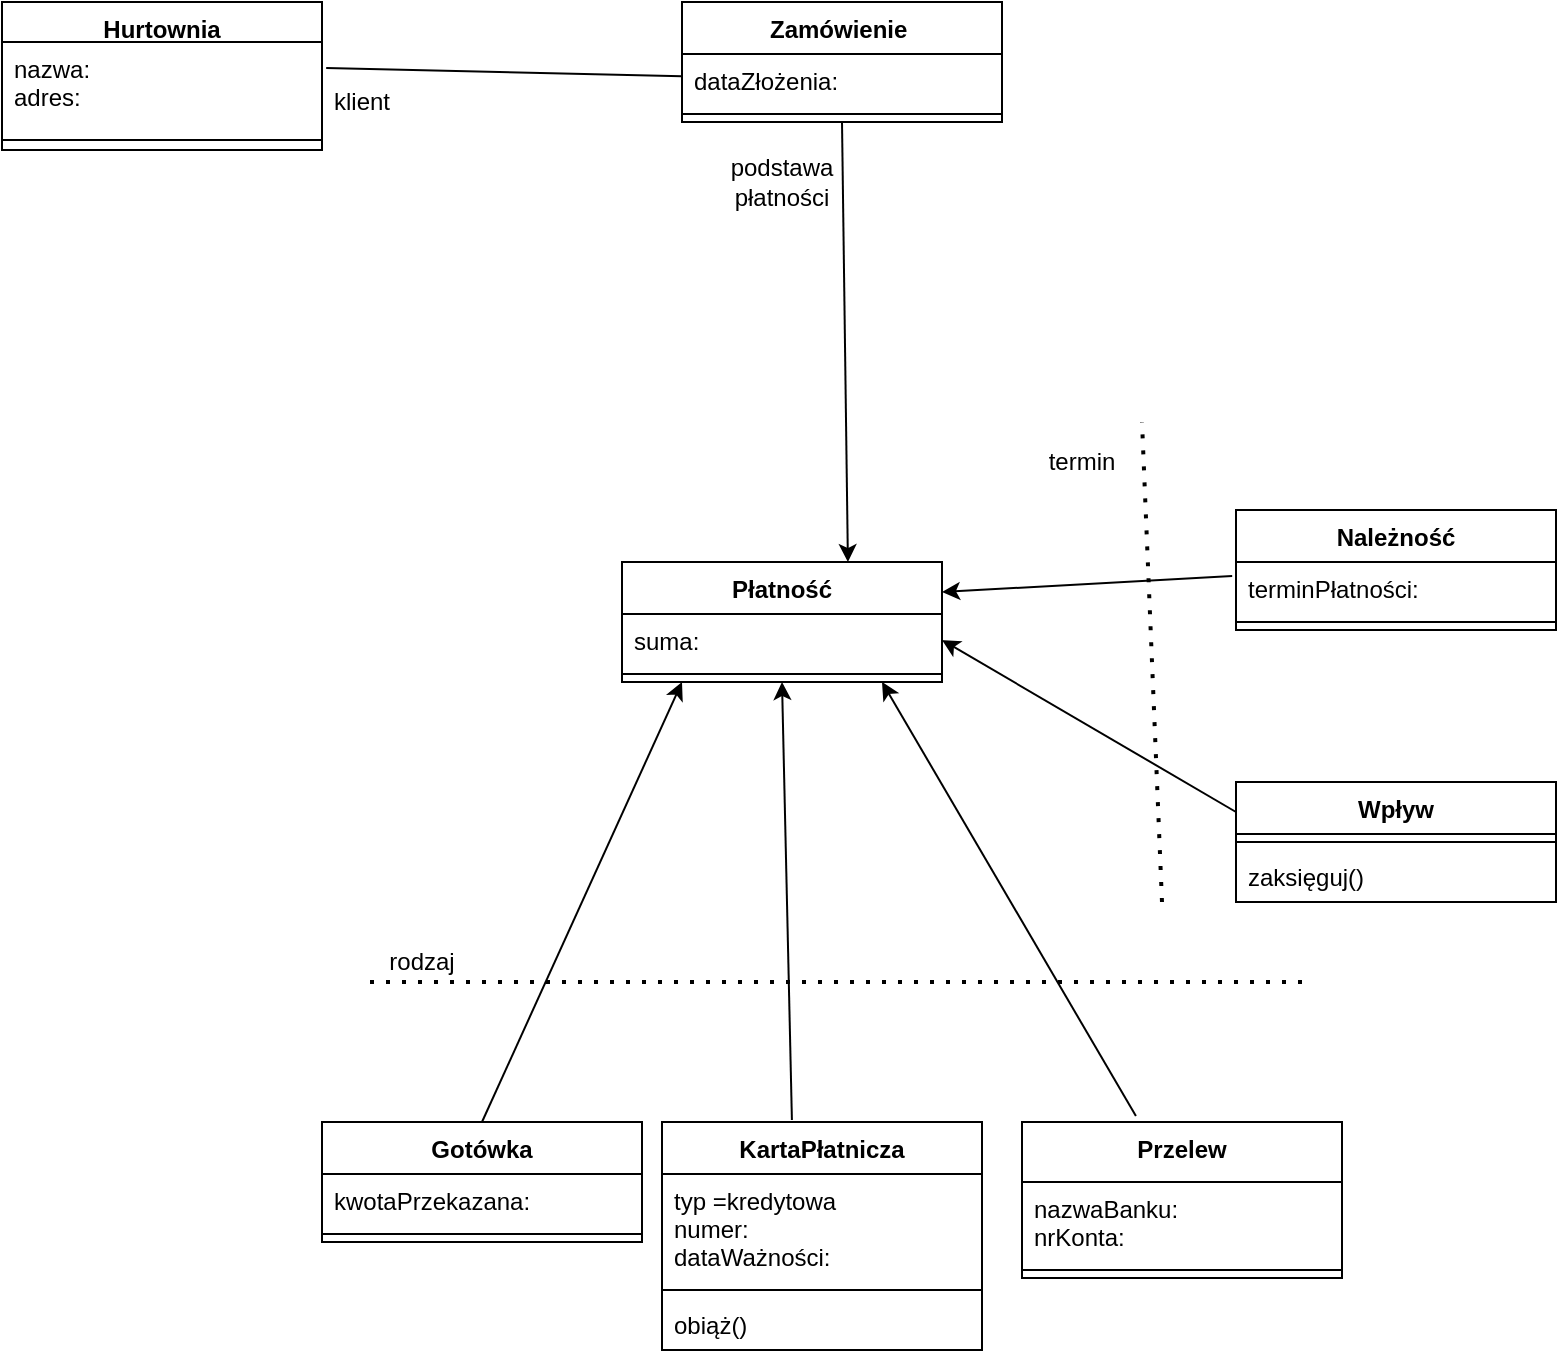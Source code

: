 <mxfile version="13.8.2" type="github">
  <diagram id="C5RBs43oDa-KdzZeNtuy" name="Page-1">
    <mxGraphModel dx="1422" dy="1963" grid="1" gridSize="10" guides="1" tooltips="1" connect="1" arrows="1" fold="1" page="1" pageScale="1" pageWidth="827" pageHeight="1169" math="0" shadow="0">
      <root>
        <mxCell id="WIyWlLk6GJQsqaUBKTNV-0" />
        <mxCell id="WIyWlLk6GJQsqaUBKTNV-1" parent="WIyWlLk6GJQsqaUBKTNV-0" />
        <mxCell id="RgSMHik2Wsmm7Nfgr3Pd-0" value="Hurtownia" style="swimlane;fontStyle=1;align=center;verticalAlign=top;childLayout=stackLayout;horizontal=1;startSize=20;horizontalStack=0;resizeParent=1;resizeParentMax=0;resizeLast=0;collapsible=1;marginBottom=0;" vertex="1" parent="WIyWlLk6GJQsqaUBKTNV-1">
          <mxGeometry x="50" y="-540" width="160" height="74" as="geometry" />
        </mxCell>
        <mxCell id="RgSMHik2Wsmm7Nfgr3Pd-1" value="nazwa:&#xa;adres:&#xa;" style="text;strokeColor=none;fillColor=none;align=left;verticalAlign=top;spacingLeft=4;spacingRight=4;overflow=hidden;rotatable=0;points=[[0,0.5],[1,0.5]];portConstraint=eastwest;" vertex="1" parent="RgSMHik2Wsmm7Nfgr3Pd-0">
          <mxGeometry y="20" width="160" height="44" as="geometry" />
        </mxCell>
        <mxCell id="RgSMHik2Wsmm7Nfgr3Pd-2" value="" style="line;strokeWidth=1;fillColor=none;align=left;verticalAlign=middle;spacingTop=-1;spacingLeft=3;spacingRight=3;rotatable=0;labelPosition=right;points=[];portConstraint=eastwest;" vertex="1" parent="RgSMHik2Wsmm7Nfgr3Pd-0">
          <mxGeometry y="64" width="160" height="10" as="geometry" />
        </mxCell>
        <mxCell id="RgSMHik2Wsmm7Nfgr3Pd-4" value="Zamówienie " style="swimlane;fontStyle=1;align=center;verticalAlign=top;childLayout=stackLayout;horizontal=1;startSize=26;horizontalStack=0;resizeParent=1;resizeParentMax=0;resizeLast=0;collapsible=1;marginBottom=0;" vertex="1" parent="WIyWlLk6GJQsqaUBKTNV-1">
          <mxGeometry x="390" y="-540" width="160" height="60" as="geometry" />
        </mxCell>
        <mxCell id="RgSMHik2Wsmm7Nfgr3Pd-5" value="dataZłożenia:" style="text;strokeColor=none;fillColor=none;align=left;verticalAlign=top;spacingLeft=4;spacingRight=4;overflow=hidden;rotatable=0;points=[[0,0.5],[1,0.5]];portConstraint=eastwest;" vertex="1" parent="RgSMHik2Wsmm7Nfgr3Pd-4">
          <mxGeometry y="26" width="160" height="26" as="geometry" />
        </mxCell>
        <mxCell id="RgSMHik2Wsmm7Nfgr3Pd-6" value="" style="line;strokeWidth=1;fillColor=none;align=left;verticalAlign=middle;spacingTop=-1;spacingLeft=3;spacingRight=3;rotatable=0;labelPosition=right;points=[];portConstraint=eastwest;" vertex="1" parent="RgSMHik2Wsmm7Nfgr3Pd-4">
          <mxGeometry y="52" width="160" height="8" as="geometry" />
        </mxCell>
        <mxCell id="RgSMHik2Wsmm7Nfgr3Pd-16" value="Gotówka" style="swimlane;fontStyle=1;align=center;verticalAlign=top;childLayout=stackLayout;horizontal=1;startSize=26;horizontalStack=0;resizeParent=1;resizeParentMax=0;resizeLast=0;collapsible=1;marginBottom=0;" vertex="1" parent="WIyWlLk6GJQsqaUBKTNV-1">
          <mxGeometry x="210" y="20" width="160" height="60" as="geometry" />
        </mxCell>
        <mxCell id="RgSMHik2Wsmm7Nfgr3Pd-17" value="kwotaPrzekazana:&#xa;" style="text;strokeColor=none;fillColor=none;align=left;verticalAlign=top;spacingLeft=4;spacingRight=4;overflow=hidden;rotatable=0;points=[[0,0.5],[1,0.5]];portConstraint=eastwest;" vertex="1" parent="RgSMHik2Wsmm7Nfgr3Pd-16">
          <mxGeometry y="26" width="160" height="26" as="geometry" />
        </mxCell>
        <mxCell id="RgSMHik2Wsmm7Nfgr3Pd-18" value="" style="line;strokeWidth=1;fillColor=none;align=left;verticalAlign=middle;spacingTop=-1;spacingLeft=3;spacingRight=3;rotatable=0;labelPosition=right;points=[];portConstraint=eastwest;" vertex="1" parent="RgSMHik2Wsmm7Nfgr3Pd-16">
          <mxGeometry y="52" width="160" height="8" as="geometry" />
        </mxCell>
        <mxCell id="RgSMHik2Wsmm7Nfgr3Pd-20" value="KartaPłatnicza" style="swimlane;fontStyle=1;align=center;verticalAlign=top;childLayout=stackLayout;horizontal=1;startSize=26;horizontalStack=0;resizeParent=1;resizeParentMax=0;resizeLast=0;collapsible=1;marginBottom=0;" vertex="1" parent="WIyWlLk6GJQsqaUBKTNV-1">
          <mxGeometry x="380" y="20" width="160" height="114" as="geometry" />
        </mxCell>
        <mxCell id="RgSMHik2Wsmm7Nfgr3Pd-21" value="typ =kredytowa&#xa;numer:&#xa;dataWażności:  " style="text;strokeColor=none;fillColor=none;align=left;verticalAlign=top;spacingLeft=4;spacingRight=4;overflow=hidden;rotatable=0;points=[[0,0.5],[1,0.5]];portConstraint=eastwest;" vertex="1" parent="RgSMHik2Wsmm7Nfgr3Pd-20">
          <mxGeometry y="26" width="160" height="54" as="geometry" />
        </mxCell>
        <mxCell id="RgSMHik2Wsmm7Nfgr3Pd-22" value="" style="line;strokeWidth=1;fillColor=none;align=left;verticalAlign=middle;spacingTop=-1;spacingLeft=3;spacingRight=3;rotatable=0;labelPosition=right;points=[];portConstraint=eastwest;" vertex="1" parent="RgSMHik2Wsmm7Nfgr3Pd-20">
          <mxGeometry y="80" width="160" height="8" as="geometry" />
        </mxCell>
        <mxCell id="RgSMHik2Wsmm7Nfgr3Pd-23" value="obiąż()" style="text;strokeColor=none;fillColor=none;align=left;verticalAlign=top;spacingLeft=4;spacingRight=4;overflow=hidden;rotatable=0;points=[[0,0.5],[1,0.5]];portConstraint=eastwest;" vertex="1" parent="RgSMHik2Wsmm7Nfgr3Pd-20">
          <mxGeometry y="88" width="160" height="26" as="geometry" />
        </mxCell>
        <mxCell id="RgSMHik2Wsmm7Nfgr3Pd-24" value="Przelew" style="swimlane;fontStyle=1;align=center;verticalAlign=top;childLayout=stackLayout;horizontal=1;startSize=30;horizontalStack=0;resizeParent=1;resizeParentMax=0;resizeLast=0;collapsible=1;marginBottom=0;" vertex="1" parent="WIyWlLk6GJQsqaUBKTNV-1">
          <mxGeometry x="560" y="20" width="160" height="78" as="geometry" />
        </mxCell>
        <mxCell id="RgSMHik2Wsmm7Nfgr3Pd-25" value="nazwaBanku:&#xa;nrKonta:&#xa;" style="text;strokeColor=none;fillColor=none;align=left;verticalAlign=top;spacingLeft=4;spacingRight=4;overflow=hidden;rotatable=0;points=[[0,0.5],[1,0.5]];portConstraint=eastwest;" vertex="1" parent="RgSMHik2Wsmm7Nfgr3Pd-24">
          <mxGeometry y="30" width="160" height="40" as="geometry" />
        </mxCell>
        <mxCell id="RgSMHik2Wsmm7Nfgr3Pd-26" value="" style="line;strokeWidth=1;fillColor=none;align=left;verticalAlign=middle;spacingTop=-1;spacingLeft=3;spacingRight=3;rotatable=0;labelPosition=right;points=[];portConstraint=eastwest;" vertex="1" parent="RgSMHik2Wsmm7Nfgr3Pd-24">
          <mxGeometry y="70" width="160" height="8" as="geometry" />
        </mxCell>
        <mxCell id="RgSMHik2Wsmm7Nfgr3Pd-28" value="Wpływ" style="swimlane;fontStyle=1;align=center;verticalAlign=top;childLayout=stackLayout;horizontal=1;startSize=26;horizontalStack=0;resizeParent=1;resizeParentMax=0;resizeLast=0;collapsible=1;marginBottom=0;" vertex="1" parent="WIyWlLk6GJQsqaUBKTNV-1">
          <mxGeometry x="667" y="-150" width="160" height="60" as="geometry" />
        </mxCell>
        <mxCell id="RgSMHik2Wsmm7Nfgr3Pd-30" value="" style="line;strokeWidth=1;fillColor=none;align=left;verticalAlign=middle;spacingTop=-1;spacingLeft=3;spacingRight=3;rotatable=0;labelPosition=right;points=[];portConstraint=eastwest;" vertex="1" parent="RgSMHik2Wsmm7Nfgr3Pd-28">
          <mxGeometry y="26" width="160" height="8" as="geometry" />
        </mxCell>
        <mxCell id="RgSMHik2Wsmm7Nfgr3Pd-31" value="zaksięguj()" style="text;strokeColor=none;fillColor=none;align=left;verticalAlign=top;spacingLeft=4;spacingRight=4;overflow=hidden;rotatable=0;points=[[0,0.5],[1,0.5]];portConstraint=eastwest;" vertex="1" parent="RgSMHik2Wsmm7Nfgr3Pd-28">
          <mxGeometry y="34" width="160" height="26" as="geometry" />
        </mxCell>
        <mxCell id="RgSMHik2Wsmm7Nfgr3Pd-32" value="Płatność" style="swimlane;fontStyle=1;align=center;verticalAlign=top;childLayout=stackLayout;horizontal=1;startSize=26;horizontalStack=0;resizeParent=1;resizeParentMax=0;resizeLast=0;collapsible=1;marginBottom=0;" vertex="1" parent="WIyWlLk6GJQsqaUBKTNV-1">
          <mxGeometry x="360" y="-260" width="160" height="60" as="geometry" />
        </mxCell>
        <mxCell id="RgSMHik2Wsmm7Nfgr3Pd-33" value="suma:" style="text;strokeColor=none;fillColor=none;align=left;verticalAlign=top;spacingLeft=4;spacingRight=4;overflow=hidden;rotatable=0;points=[[0,0.5],[1,0.5]];portConstraint=eastwest;" vertex="1" parent="RgSMHik2Wsmm7Nfgr3Pd-32">
          <mxGeometry y="26" width="160" height="26" as="geometry" />
        </mxCell>
        <mxCell id="RgSMHik2Wsmm7Nfgr3Pd-34" value="" style="line;strokeWidth=1;fillColor=none;align=left;verticalAlign=middle;spacingTop=-1;spacingLeft=3;spacingRight=3;rotatable=0;labelPosition=right;points=[];portConstraint=eastwest;" vertex="1" parent="RgSMHik2Wsmm7Nfgr3Pd-32">
          <mxGeometry y="52" width="160" height="8" as="geometry" />
        </mxCell>
        <mxCell id="RgSMHik2Wsmm7Nfgr3Pd-36" value="Należność" style="swimlane;fontStyle=1;align=center;verticalAlign=top;childLayout=stackLayout;horizontal=1;startSize=26;horizontalStack=0;resizeParent=1;resizeParentMax=0;resizeLast=0;collapsible=1;marginBottom=0;" vertex="1" parent="WIyWlLk6GJQsqaUBKTNV-1">
          <mxGeometry x="667" y="-286" width="160" height="60" as="geometry" />
        </mxCell>
        <mxCell id="RgSMHik2Wsmm7Nfgr3Pd-37" value="terminPłatności:" style="text;strokeColor=none;fillColor=none;align=left;verticalAlign=top;spacingLeft=4;spacingRight=4;overflow=hidden;rotatable=0;points=[[0,0.5],[1,0.5]];portConstraint=eastwest;" vertex="1" parent="RgSMHik2Wsmm7Nfgr3Pd-36">
          <mxGeometry y="26" width="160" height="26" as="geometry" />
        </mxCell>
        <mxCell id="RgSMHik2Wsmm7Nfgr3Pd-38" value="" style="line;strokeWidth=1;fillColor=none;align=left;verticalAlign=middle;spacingTop=-1;spacingLeft=3;spacingRight=3;rotatable=0;labelPosition=right;points=[];portConstraint=eastwest;" vertex="1" parent="RgSMHik2Wsmm7Nfgr3Pd-36">
          <mxGeometry y="52" width="160" height="8" as="geometry" />
        </mxCell>
        <mxCell id="RgSMHik2Wsmm7Nfgr3Pd-46" value="" style="endArrow=classic;html=1;exitX=0.5;exitY=0;exitDx=0;exitDy=0;" edge="1" parent="WIyWlLk6GJQsqaUBKTNV-1" source="RgSMHik2Wsmm7Nfgr3Pd-16">
          <mxGeometry width="50" height="50" relative="1" as="geometry">
            <mxPoint x="300" y="-110" as="sourcePoint" />
            <mxPoint x="390" y="-200" as="targetPoint" />
          </mxGeometry>
        </mxCell>
        <mxCell id="RgSMHik2Wsmm7Nfgr3Pd-47" value="" style="endArrow=classic;html=1;exitX=0.406;exitY=-0.009;exitDx=0;exitDy=0;exitPerimeter=0;entryX=0.5;entryY=1;entryDx=0;entryDy=0;" edge="1" parent="WIyWlLk6GJQsqaUBKTNV-1" source="RgSMHik2Wsmm7Nfgr3Pd-20" target="RgSMHik2Wsmm7Nfgr3Pd-32">
          <mxGeometry width="50" height="50" relative="1" as="geometry">
            <mxPoint x="390" y="-190" as="sourcePoint" />
            <mxPoint x="440" y="-170" as="targetPoint" />
            <Array as="points" />
          </mxGeometry>
        </mxCell>
        <mxCell id="RgSMHik2Wsmm7Nfgr3Pd-48" value="" style="endArrow=classic;html=1;exitX=0.356;exitY=-0.038;exitDx=0;exitDy=0;exitPerimeter=0;" edge="1" parent="WIyWlLk6GJQsqaUBKTNV-1" source="RgSMHik2Wsmm7Nfgr3Pd-24">
          <mxGeometry width="50" height="50" relative="1" as="geometry">
            <mxPoint x="480" y="-110" as="sourcePoint" />
            <mxPoint x="490" y="-200" as="targetPoint" />
          </mxGeometry>
        </mxCell>
        <mxCell id="RgSMHik2Wsmm7Nfgr3Pd-49" value="" style="endArrow=classic;html=1;exitX=-0.012;exitY=0.269;exitDx=0;exitDy=0;exitPerimeter=0;entryX=1;entryY=0.25;entryDx=0;entryDy=0;" edge="1" parent="WIyWlLk6GJQsqaUBKTNV-1" source="RgSMHik2Wsmm7Nfgr3Pd-37" target="RgSMHik2Wsmm7Nfgr3Pd-32">
          <mxGeometry width="50" height="50" relative="1" as="geometry">
            <mxPoint x="550" y="-210" as="sourcePoint" />
            <mxPoint x="600" y="-260" as="targetPoint" />
          </mxGeometry>
        </mxCell>
        <mxCell id="RgSMHik2Wsmm7Nfgr3Pd-50" value="" style="endArrow=classic;html=1;exitX=0;exitY=0.25;exitDx=0;exitDy=0;entryX=1;entryY=0.5;entryDx=0;entryDy=0;" edge="1" parent="WIyWlLk6GJQsqaUBKTNV-1" source="RgSMHik2Wsmm7Nfgr3Pd-28" target="RgSMHik2Wsmm7Nfgr3Pd-33">
          <mxGeometry width="50" height="50" relative="1" as="geometry">
            <mxPoint x="550" y="-150" as="sourcePoint" />
            <mxPoint x="600" y="-200" as="targetPoint" />
          </mxGeometry>
        </mxCell>
        <mxCell id="RgSMHik2Wsmm7Nfgr3Pd-51" value="" style="endArrow=classic;html=1;exitX=0.5;exitY=1;exitDx=0;exitDy=0;entryX=0.706;entryY=0;entryDx=0;entryDy=0;entryPerimeter=0;" edge="1" parent="WIyWlLk6GJQsqaUBKTNV-1" source="RgSMHik2Wsmm7Nfgr3Pd-4" target="RgSMHik2Wsmm7Nfgr3Pd-32">
          <mxGeometry width="50" height="50" relative="1" as="geometry">
            <mxPoint x="410" y="-320" as="sourcePoint" />
            <mxPoint x="460" y="-370" as="targetPoint" />
          </mxGeometry>
        </mxCell>
        <mxCell id="RgSMHik2Wsmm7Nfgr3Pd-52" value="" style="endArrow=none;html=1;exitX=1.013;exitY=0.295;exitDx=0;exitDy=0;exitPerimeter=0;" edge="1" parent="WIyWlLk6GJQsqaUBKTNV-1" source="RgSMHik2Wsmm7Nfgr3Pd-1" target="RgSMHik2Wsmm7Nfgr3Pd-5">
          <mxGeometry width="50" height="50" relative="1" as="geometry">
            <mxPoint x="265" y="-478" as="sourcePoint" />
            <mxPoint x="315" y="-528" as="targetPoint" />
          </mxGeometry>
        </mxCell>
        <mxCell id="RgSMHik2Wsmm7Nfgr3Pd-54" value="" style="endArrow=none;dashed=1;html=1;dashPattern=1 3;strokeWidth=2;" edge="1" parent="WIyWlLk6GJQsqaUBKTNV-1">
          <mxGeometry width="50" height="50" relative="1" as="geometry">
            <mxPoint x="630" y="-90" as="sourcePoint" />
            <mxPoint x="620" y="-330" as="targetPoint" />
          </mxGeometry>
        </mxCell>
        <mxCell id="RgSMHik2Wsmm7Nfgr3Pd-55" value="" style="endArrow=none;dashed=1;html=1;dashPattern=1 3;strokeWidth=2;" edge="1" parent="WIyWlLk6GJQsqaUBKTNV-1">
          <mxGeometry width="50" height="50" relative="1" as="geometry">
            <mxPoint x="700" y="-50" as="sourcePoint" />
            <mxPoint x="230" y="-50" as="targetPoint" />
            <Array as="points">
              <mxPoint x="360" y="-50" />
            </Array>
          </mxGeometry>
        </mxCell>
        <mxCell id="RgSMHik2Wsmm7Nfgr3Pd-56" value="rodzaj" style="text;html=1;strokeColor=none;fillColor=none;align=center;verticalAlign=middle;whiteSpace=wrap;rounded=0;" vertex="1" parent="WIyWlLk6GJQsqaUBKTNV-1">
          <mxGeometry x="240" y="-70" width="40" height="20" as="geometry" />
        </mxCell>
        <mxCell id="RgSMHik2Wsmm7Nfgr3Pd-57" value="termin" style="text;html=1;strokeColor=none;fillColor=none;align=center;verticalAlign=middle;whiteSpace=wrap;rounded=0;" vertex="1" parent="WIyWlLk6GJQsqaUBKTNV-1">
          <mxGeometry x="570" y="-320" width="40" height="20" as="geometry" />
        </mxCell>
        <mxCell id="RgSMHik2Wsmm7Nfgr3Pd-58" value="podstawa płatności" style="text;html=1;strokeColor=none;fillColor=none;align=center;verticalAlign=middle;whiteSpace=wrap;rounded=0;" vertex="1" parent="WIyWlLk6GJQsqaUBKTNV-1">
          <mxGeometry x="420" y="-460" width="40" height="20" as="geometry" />
        </mxCell>
        <mxCell id="RgSMHik2Wsmm7Nfgr3Pd-59" value="klient&lt;br&gt;" style="text;html=1;strokeColor=none;fillColor=none;align=center;verticalAlign=middle;whiteSpace=wrap;rounded=0;" vertex="1" parent="WIyWlLk6GJQsqaUBKTNV-1">
          <mxGeometry x="210" y="-500" width="40" height="20" as="geometry" />
        </mxCell>
      </root>
    </mxGraphModel>
  </diagram>
</mxfile>
